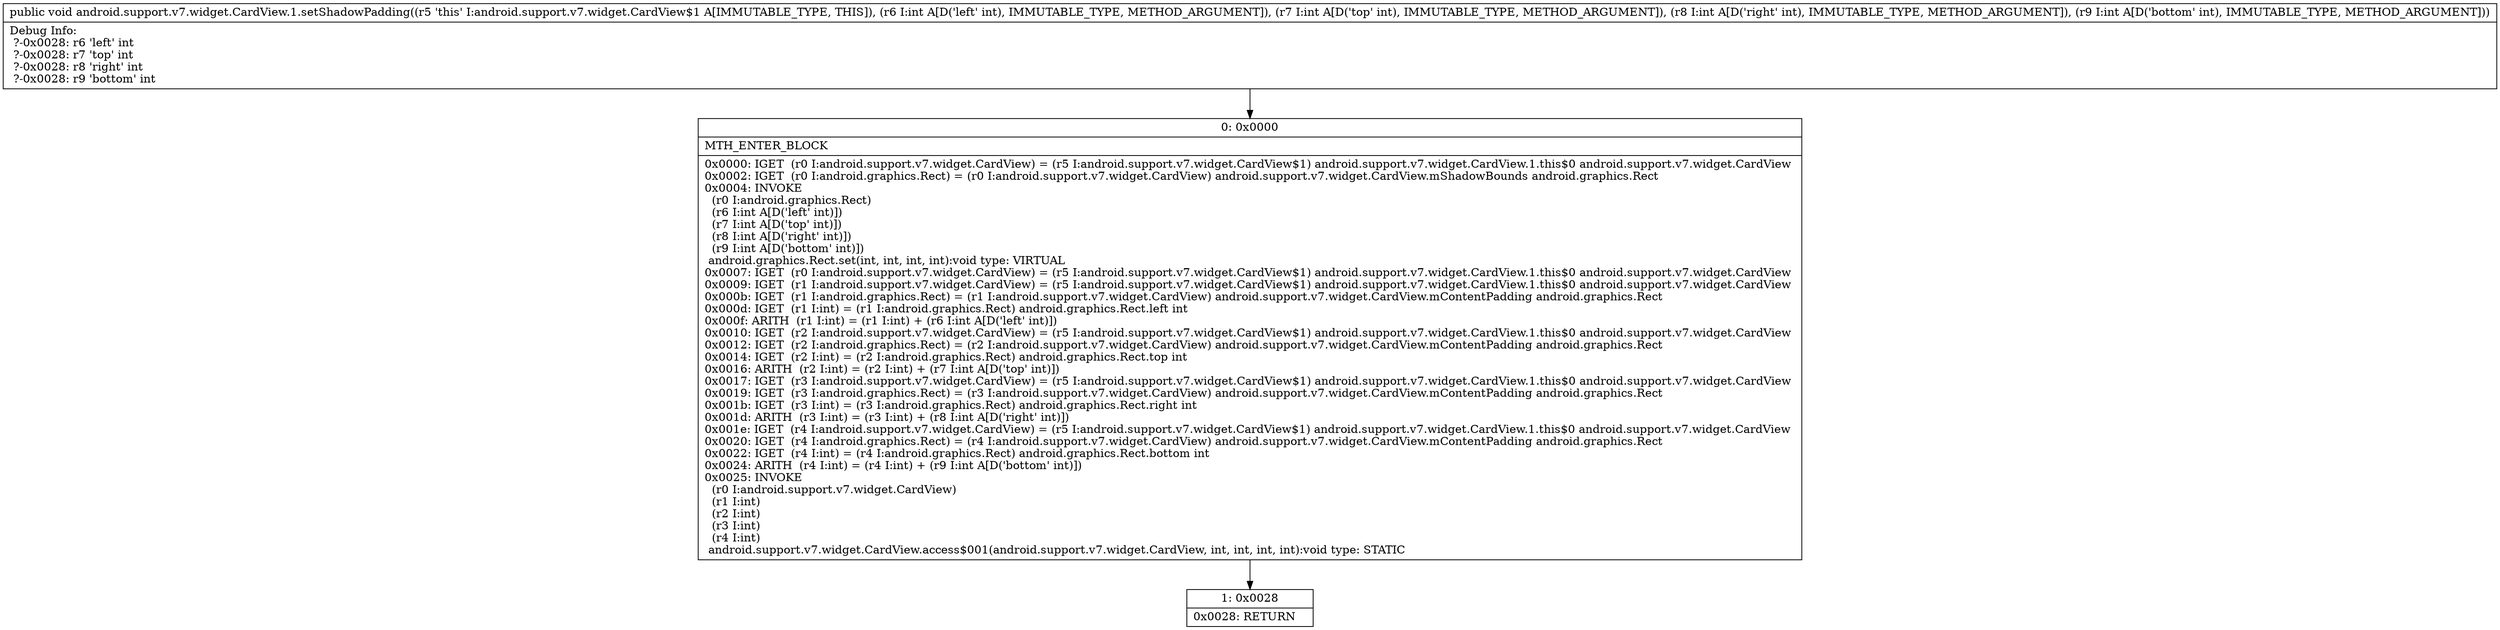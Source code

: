 digraph "CFG forandroid.support.v7.widget.CardView.1.setShadowPadding(IIII)V" {
Node_0 [shape=record,label="{0\:\ 0x0000|MTH_ENTER_BLOCK\l|0x0000: IGET  (r0 I:android.support.v7.widget.CardView) = (r5 I:android.support.v7.widget.CardView$1) android.support.v7.widget.CardView.1.this$0 android.support.v7.widget.CardView \l0x0002: IGET  (r0 I:android.graphics.Rect) = (r0 I:android.support.v7.widget.CardView) android.support.v7.widget.CardView.mShadowBounds android.graphics.Rect \l0x0004: INVOKE  \l  (r0 I:android.graphics.Rect)\l  (r6 I:int A[D('left' int)])\l  (r7 I:int A[D('top' int)])\l  (r8 I:int A[D('right' int)])\l  (r9 I:int A[D('bottom' int)])\l android.graphics.Rect.set(int, int, int, int):void type: VIRTUAL \l0x0007: IGET  (r0 I:android.support.v7.widget.CardView) = (r5 I:android.support.v7.widget.CardView$1) android.support.v7.widget.CardView.1.this$0 android.support.v7.widget.CardView \l0x0009: IGET  (r1 I:android.support.v7.widget.CardView) = (r5 I:android.support.v7.widget.CardView$1) android.support.v7.widget.CardView.1.this$0 android.support.v7.widget.CardView \l0x000b: IGET  (r1 I:android.graphics.Rect) = (r1 I:android.support.v7.widget.CardView) android.support.v7.widget.CardView.mContentPadding android.graphics.Rect \l0x000d: IGET  (r1 I:int) = (r1 I:android.graphics.Rect) android.graphics.Rect.left int \l0x000f: ARITH  (r1 I:int) = (r1 I:int) + (r6 I:int A[D('left' int)]) \l0x0010: IGET  (r2 I:android.support.v7.widget.CardView) = (r5 I:android.support.v7.widget.CardView$1) android.support.v7.widget.CardView.1.this$0 android.support.v7.widget.CardView \l0x0012: IGET  (r2 I:android.graphics.Rect) = (r2 I:android.support.v7.widget.CardView) android.support.v7.widget.CardView.mContentPadding android.graphics.Rect \l0x0014: IGET  (r2 I:int) = (r2 I:android.graphics.Rect) android.graphics.Rect.top int \l0x0016: ARITH  (r2 I:int) = (r2 I:int) + (r7 I:int A[D('top' int)]) \l0x0017: IGET  (r3 I:android.support.v7.widget.CardView) = (r5 I:android.support.v7.widget.CardView$1) android.support.v7.widget.CardView.1.this$0 android.support.v7.widget.CardView \l0x0019: IGET  (r3 I:android.graphics.Rect) = (r3 I:android.support.v7.widget.CardView) android.support.v7.widget.CardView.mContentPadding android.graphics.Rect \l0x001b: IGET  (r3 I:int) = (r3 I:android.graphics.Rect) android.graphics.Rect.right int \l0x001d: ARITH  (r3 I:int) = (r3 I:int) + (r8 I:int A[D('right' int)]) \l0x001e: IGET  (r4 I:android.support.v7.widget.CardView) = (r5 I:android.support.v7.widget.CardView$1) android.support.v7.widget.CardView.1.this$0 android.support.v7.widget.CardView \l0x0020: IGET  (r4 I:android.graphics.Rect) = (r4 I:android.support.v7.widget.CardView) android.support.v7.widget.CardView.mContentPadding android.graphics.Rect \l0x0022: IGET  (r4 I:int) = (r4 I:android.graphics.Rect) android.graphics.Rect.bottom int \l0x0024: ARITH  (r4 I:int) = (r4 I:int) + (r9 I:int A[D('bottom' int)]) \l0x0025: INVOKE  \l  (r0 I:android.support.v7.widget.CardView)\l  (r1 I:int)\l  (r2 I:int)\l  (r3 I:int)\l  (r4 I:int)\l android.support.v7.widget.CardView.access$001(android.support.v7.widget.CardView, int, int, int, int):void type: STATIC \l}"];
Node_1 [shape=record,label="{1\:\ 0x0028|0x0028: RETURN   \l}"];
MethodNode[shape=record,label="{public void android.support.v7.widget.CardView.1.setShadowPadding((r5 'this' I:android.support.v7.widget.CardView$1 A[IMMUTABLE_TYPE, THIS]), (r6 I:int A[D('left' int), IMMUTABLE_TYPE, METHOD_ARGUMENT]), (r7 I:int A[D('top' int), IMMUTABLE_TYPE, METHOD_ARGUMENT]), (r8 I:int A[D('right' int), IMMUTABLE_TYPE, METHOD_ARGUMENT]), (r9 I:int A[D('bottom' int), IMMUTABLE_TYPE, METHOD_ARGUMENT]))  | Debug Info:\l  ?\-0x0028: r6 'left' int\l  ?\-0x0028: r7 'top' int\l  ?\-0x0028: r8 'right' int\l  ?\-0x0028: r9 'bottom' int\l}"];
MethodNode -> Node_0;
Node_0 -> Node_1;
}

